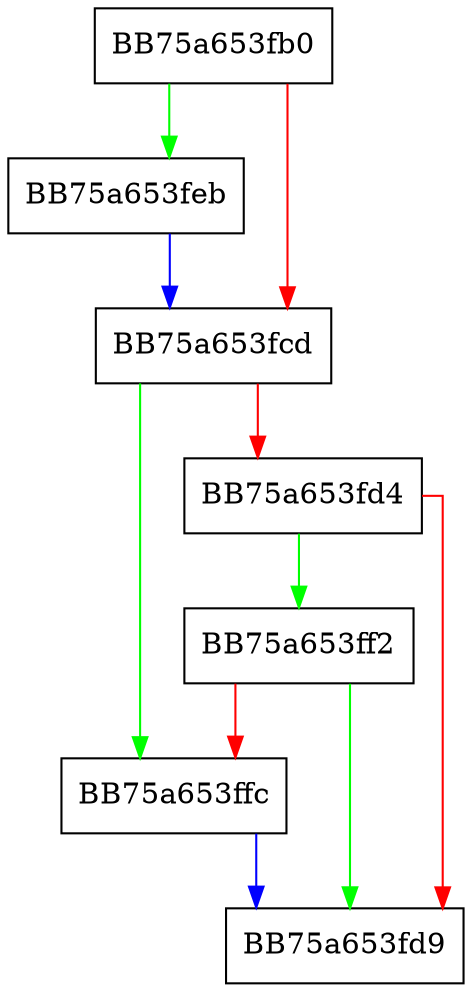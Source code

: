 digraph IsSystemProcess {
  node [shape="box"];
  graph [splines=ortho];
  BB75a653fb0 -> BB75a653feb [color="green"];
  BB75a653fb0 -> BB75a653fcd [color="red"];
  BB75a653fcd -> BB75a653ffc [color="green"];
  BB75a653fcd -> BB75a653fd4 [color="red"];
  BB75a653fd4 -> BB75a653ff2 [color="green"];
  BB75a653fd4 -> BB75a653fd9 [color="red"];
  BB75a653feb -> BB75a653fcd [color="blue"];
  BB75a653ff2 -> BB75a653fd9 [color="green"];
  BB75a653ff2 -> BB75a653ffc [color="red"];
  BB75a653ffc -> BB75a653fd9 [color="blue"];
}